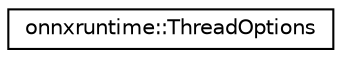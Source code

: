 digraph "Graphical Class Hierarchy"
{
  edge [fontname="Helvetica",fontsize="10",labelfontname="Helvetica",labelfontsize="10"];
  node [fontname="Helvetica",fontsize="10",shape=record];
  rankdir="LR";
  Node0 [label="onnxruntime::ThreadOptions",height=0.2,width=0.4,color="black", fillcolor="white", style="filled",URL="$structonnxruntime_1_1ThreadOptions.html",tooltip="Options to configure a Thread. "];
}
